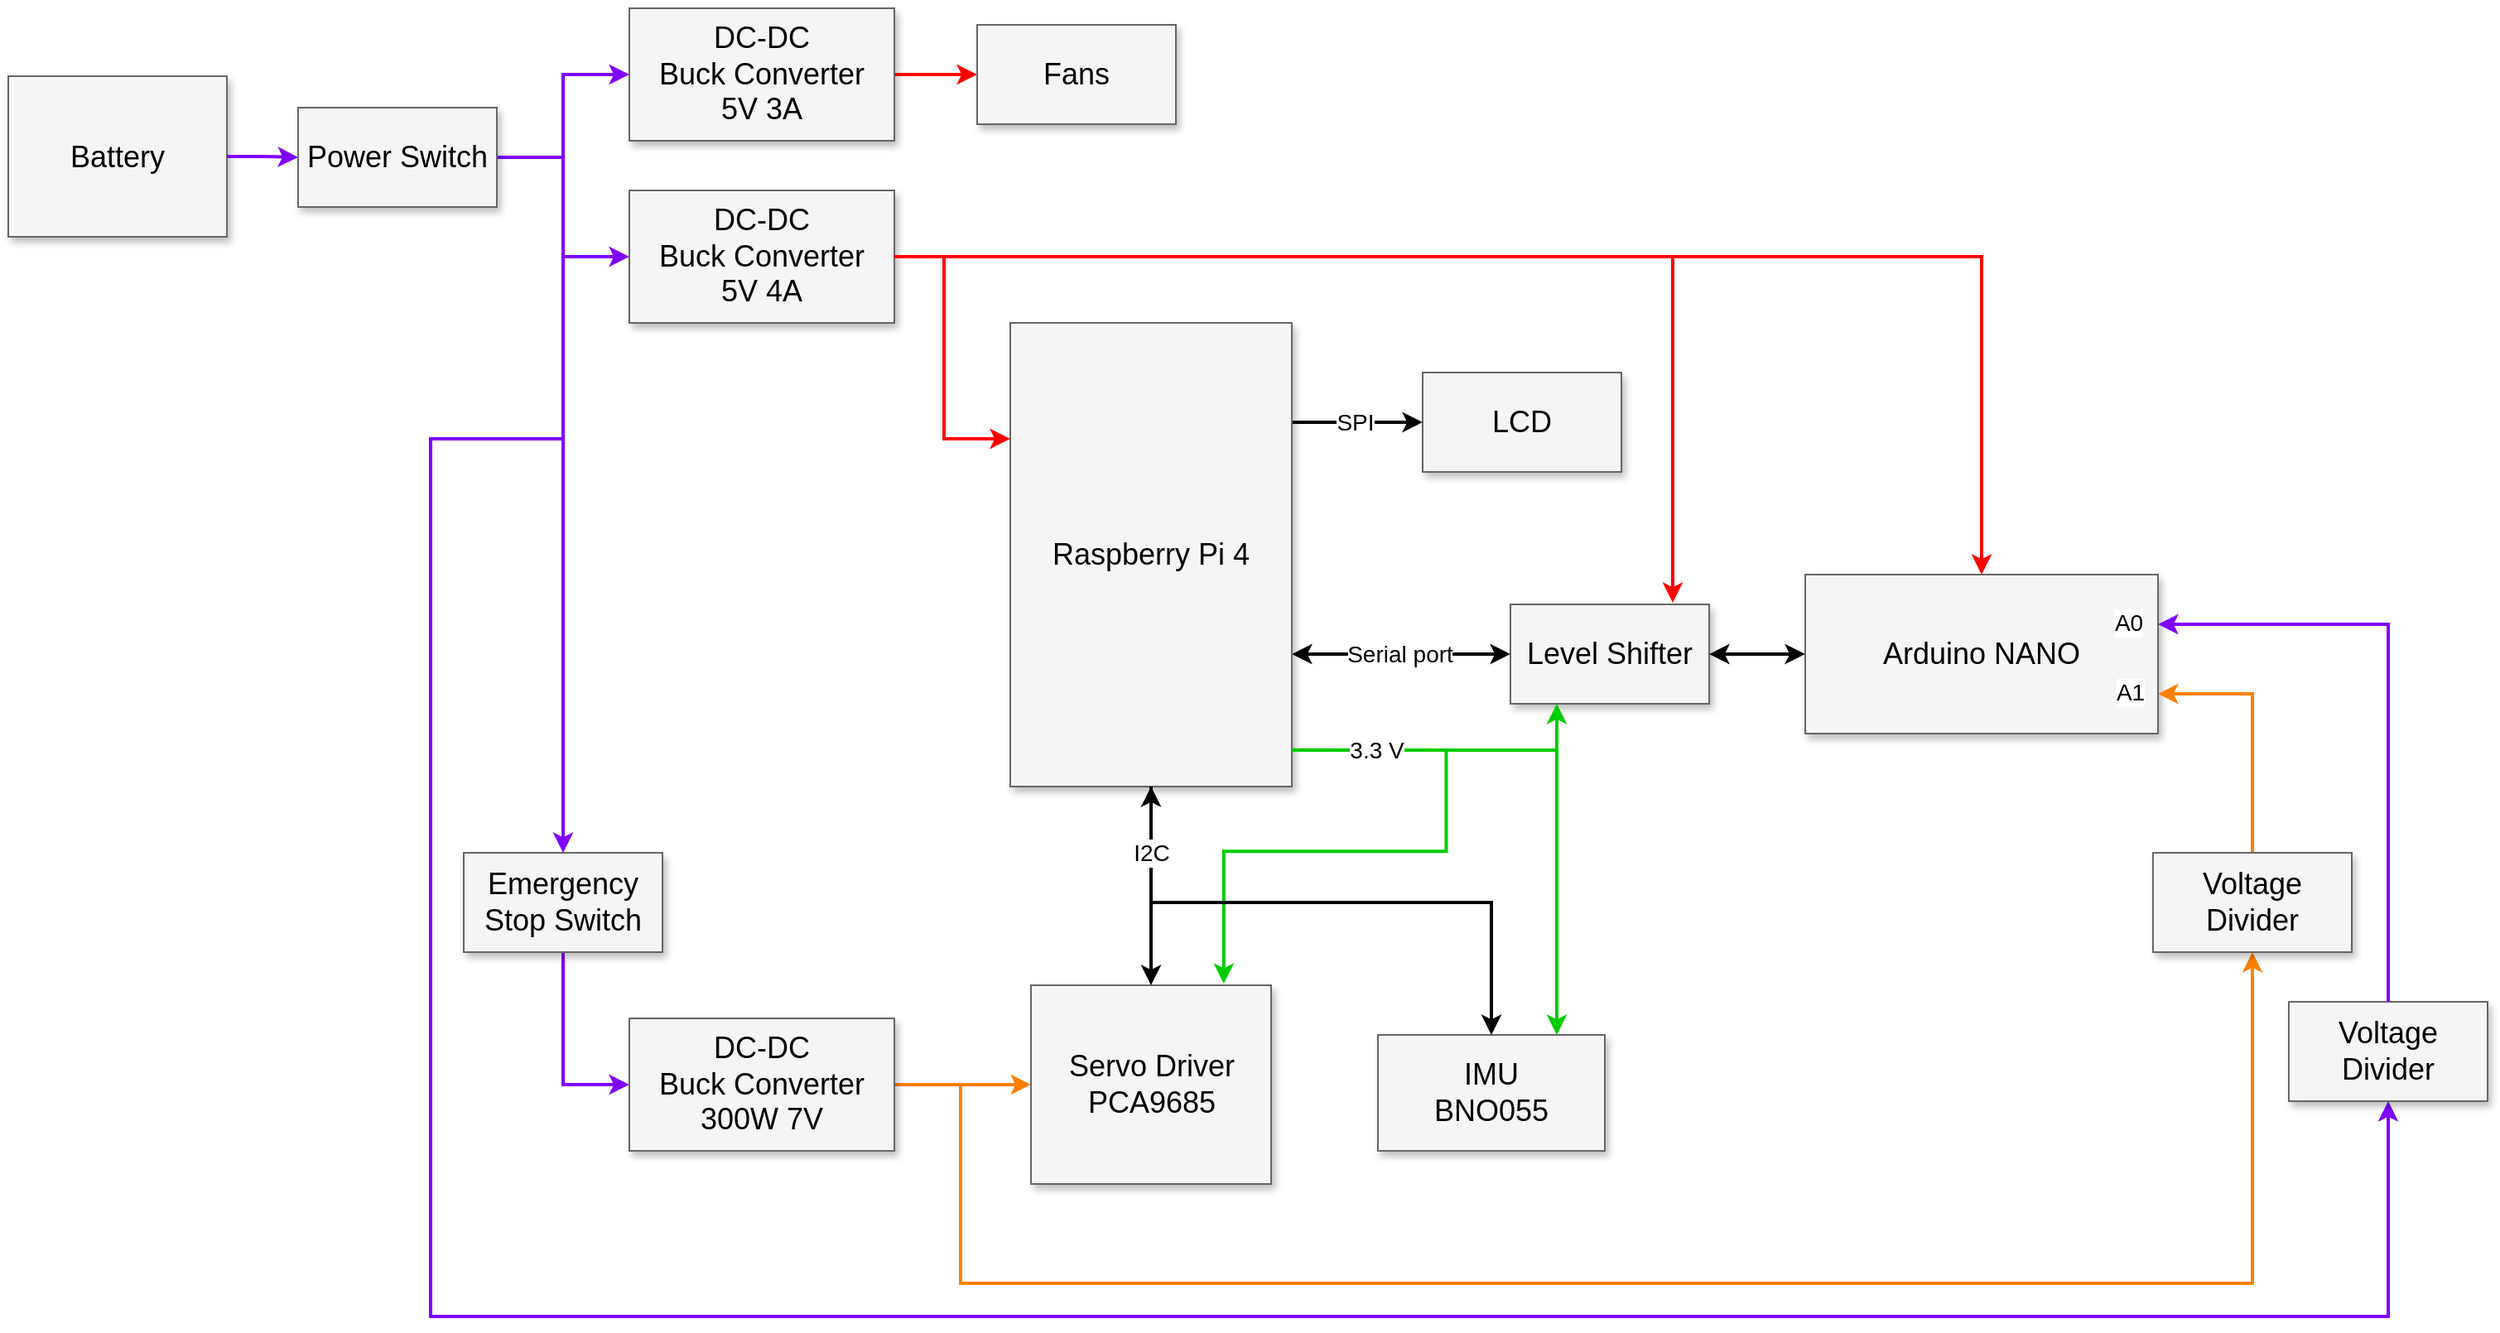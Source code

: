 <mxfile version="21.6.2" type="embed">
  <diagram name="Page-1" id="90a13364-a465-7bf4-72fc-28e22215d7a0">
    <mxGraphModel dx="1715" dy="1057" grid="1" gridSize="10" guides="1" tooltips="1" connect="1" arrows="1" fold="1" page="1" pageScale="1.5" pageWidth="1169" pageHeight="826" background="none" math="0" shadow="0">
      <root>
        <mxCell id="0" style=";html=1;" />
        <mxCell id="1" style=";html=1;" parent="0" />
        <mxCell id="3a17f1ce550125da-14" style="edgeStyle=elbowEdgeStyle;rounded=0;html=1;startArrow=none;startFill=0;jettySize=auto;orthogonalLoop=1;fontSize=18;elbow=vertical;strokeWidth=2;" parent="1" source="3a17f1ce550125da-2" target="3a17f1ce550125da-5" edge="1">
          <mxGeometry relative="1" as="geometry" />
        </mxCell>
        <mxCell id="2" value="&lt;font style=&quot;font-size: 14px;&quot;&gt;SPI&lt;/font&gt;" style="edgeLabel;html=1;align=center;verticalAlign=middle;resizable=0;points=[];" parent="3a17f1ce550125da-14" vertex="1" connectable="0">
          <mxGeometry x="-0.196" y="1" relative="1" as="geometry">
            <mxPoint x="6" y="1" as="offset" />
          </mxGeometry>
        </mxCell>
        <mxCell id="3a17f1ce550125da-15" style="edgeStyle=elbowEdgeStyle;rounded=0;html=1;startArrow=classic;startFill=1;jettySize=auto;orthogonalLoop=1;fontSize=18;elbow=vertical;endArrow=classic;endFill=1;entryX=0;entryY=0.5;entryDx=0;entryDy=0;strokeWidth=2;" parent="1" source="3a17f1ce550125da-2" target="7" edge="1">
          <mxGeometry relative="1" as="geometry" />
        </mxCell>
        <mxCell id="4" value="&lt;font style=&quot;font-size: 14px;&quot;&gt;Serial port&lt;/font&gt;" style="edgeLabel;html=1;align=center;verticalAlign=middle;resizable=0;points=[];" parent="3a17f1ce550125da-15" vertex="1" connectable="0">
          <mxGeometry x="-0.221" y="-1" relative="1" as="geometry">
            <mxPoint x="13" y="-1" as="offset" />
          </mxGeometry>
        </mxCell>
        <mxCell id="3a17f1ce550125da-2" value="Raspberry Pi 4" style="whiteSpace=wrap;html=1;shadow=1;fontSize=18;fillColor=#f5f5f5;strokeColor=#666666;" parent="1" vertex="1">
          <mxGeometry x="720" y="290" width="170" height="280" as="geometry" />
        </mxCell>
        <mxCell id="3a17f1ce550125da-5" value="LCD" style="whiteSpace=wrap;html=1;shadow=1;fontSize=18;fillColor=#f5f5f5;strokeColor=#666666;" parent="1" vertex="1">
          <mxGeometry x="969" y="320" width="120" height="60" as="geometry" />
        </mxCell>
        <mxCell id="3a17f1ce550125da-6" value="Arduino NANO" style="whiteSpace=wrap;html=1;shadow=1;fontSize=18;fillColor=#f5f5f5;strokeColor=#666666;" parent="1" vertex="1">
          <mxGeometry x="1200" y="442" width="213" height="96" as="geometry" />
        </mxCell>
        <mxCell id="3a17f1ce550125da-7" value="IMU&lt;br&gt;BNO055" style="whiteSpace=wrap;html=1;shadow=1;fontSize=18;fillColor=#f5f5f5;strokeColor=#666666;" parent="1" vertex="1">
          <mxGeometry x="942" y="720" width="137" height="70" as="geometry" />
        </mxCell>
        <mxCell id="3a17f1ce550125da-20" style="edgeStyle=elbowEdgeStyle;rounded=0;html=1;startArrow=none;startFill=0;jettySize=auto;orthogonalLoop=1;fontSize=18;elbow=vertical;strokeWidth=2;strokeColor=#FF0000;entryX=0;entryY=0.25;entryDx=0;entryDy=0;" parent="1" target="3a17f1ce550125da-2" edge="1">
          <mxGeometry relative="1" as="geometry">
            <Array as="points">
              <mxPoint x="700" y="360" />
            </Array>
            <mxPoint x="680" y="250" as="sourcePoint" />
            <mxPoint x="710" y="354" as="targetPoint" />
          </mxGeometry>
        </mxCell>
        <mxCell id="3a17f1ce550125da-8" value="DC-DC&lt;br style=&quot;border-color: var(--border-color);&quot;&gt;Buck Converter&lt;br&gt;5V 4A" style="whiteSpace=wrap;html=1;shadow=1;fontSize=18;fillColor=#f5f5f5;strokeColor=#666666;" parent="1" vertex="1">
          <mxGeometry x="490" y="210" width="160" height="80" as="geometry" />
        </mxCell>
        <mxCell id="3a17f1ce550125da-10" value="Servo Driver PCA9685" style="whiteSpace=wrap;html=1;shadow=1;fontSize=18;fillColor=#f5f5f5;strokeColor=#666666;" parent="1" vertex="1">
          <mxGeometry x="732.5" y="690" width="145" height="120" as="geometry" />
        </mxCell>
        <mxCell id="3a17f1ce550125da-18" style="edgeStyle=elbowEdgeStyle;rounded=0;html=1;startArrow=none;startFill=0;jettySize=auto;orthogonalLoop=1;fontSize=18;elbow=vertical;strokeColor=#FF8000;strokeWidth=2;" parent="1" source="3a17f1ce550125da-11" target="3a17f1ce550125da-10" edge="1">
          <mxGeometry relative="1" as="geometry" />
        </mxCell>
        <mxCell id="3a17f1ce550125da-11" value="DC-DC&lt;br&gt;Buck Converter&lt;br&gt;300W 7V" style="whiteSpace=wrap;html=1;shadow=1;fontSize=18;fillColor=#f5f5f5;strokeColor=#666666;" parent="1" vertex="1">
          <mxGeometry x="490" y="710" width="160" height="80" as="geometry" />
        </mxCell>
        <mxCell id="14" style="edgeStyle=orthogonalEdgeStyle;rounded=0;orthogonalLoop=1;jettySize=auto;html=1;exitX=1;exitY=0.5;exitDx=0;exitDy=0;entryX=0;entryY=0.5;entryDx=0;entryDy=0;strokeColor=#FF0000;strokeWidth=2;" parent="1" source="5" target="15" edge="1">
          <mxGeometry relative="1" as="geometry">
            <mxPoint x="707" y="130" as="targetPoint" />
          </mxGeometry>
        </mxCell>
        <mxCell id="5" value="DC-DC&lt;br style=&quot;border-color: var(--border-color);&quot;&gt;Buck Converter&lt;br&gt;5V 3A" style="whiteSpace=wrap;html=1;shadow=1;fontSize=18;fillColor=#f5f5f5;strokeColor=#666666;" parent="1" vertex="1">
          <mxGeometry x="490" y="100" width="160" height="80" as="geometry" />
        </mxCell>
        <mxCell id="7" value="Level Shifter" style="whiteSpace=wrap;html=1;shadow=1;fontSize=18;fillColor=#f5f5f5;strokeColor=#666666;" parent="1" vertex="1">
          <mxGeometry x="1022" y="460" width="120" height="60" as="geometry" />
        </mxCell>
        <mxCell id="8" style="edgeStyle=elbowEdgeStyle;rounded=0;html=1;startArrow=classic;startFill=1;jettySize=auto;orthogonalLoop=1;fontSize=18;elbow=horizontal;endArrow=classic;endFill=1;entryX=0;entryY=0.5;entryDx=0;entryDy=0;exitX=1;exitY=0.5;exitDx=0;exitDy=0;strokeWidth=2;" parent="1" source="7" target="3a17f1ce550125da-6" edge="1">
          <mxGeometry relative="1" as="geometry">
            <mxPoint x="1107" y="590" as="sourcePoint" />
            <mxPoint x="1227" y="590" as="targetPoint" />
          </mxGeometry>
        </mxCell>
        <mxCell id="10" style="edgeStyle=elbowEdgeStyle;rounded=0;html=1;startArrow=none;startFill=0;jettySize=auto;orthogonalLoop=1;fontSize=18;elbow=vertical;entryX=0.5;entryY=0;entryDx=0;entryDy=0;exitX=1;exitY=0.5;exitDx=0;exitDy=0;strokeColor=#FF0000;strokeWidth=2;" parent="1" source="3a17f1ce550125da-8" target="3a17f1ce550125da-6" edge="1">
          <mxGeometry relative="1" as="geometry">
            <Array as="points">
              <mxPoint x="980" y="250" />
            </Array>
            <mxPoint x="730" y="250" as="sourcePoint" />
            <mxPoint x="590" y="250" as="targetPoint" />
          </mxGeometry>
        </mxCell>
        <mxCell id="12" style="edgeStyle=elbowEdgeStyle;rounded=0;html=1;startArrow=none;startFill=0;jettySize=auto;orthogonalLoop=1;fontSize=18;elbow=vertical;strokeWidth=2;strokeColor=#00CC00;" parent="1" edge="1">
          <mxGeometry relative="1" as="geometry">
            <Array as="points">
              <mxPoint x="947" y="548" />
            </Array>
            <mxPoint x="890" y="548" as="sourcePoint" />
            <mxPoint x="1050" y="520" as="targetPoint" />
          </mxGeometry>
        </mxCell>
        <mxCell id="15" value="Fans" style="whiteSpace=wrap;html=1;shadow=1;fontSize=18;fillColor=#f5f5f5;strokeColor=#666666;" parent="1" vertex="1">
          <mxGeometry x="700" y="110" width="120" height="60" as="geometry" />
        </mxCell>
        <mxCell id="17" style="edgeStyle=elbowEdgeStyle;rounded=0;html=1;startArrow=none;startFill=0;jettySize=auto;orthogonalLoop=1;fontSize=18;elbow=vertical;exitX=1.001;exitY=0.921;exitDx=0;exitDy=0;exitPerimeter=0;strokeWidth=2;strokeColor=#00CC00;" parent="1" source="3a17f1ce550125da-2" edge="1">
          <mxGeometry relative="1" as="geometry">
            <Array as="points">
              <mxPoint x="983.96" y="548" />
            </Array>
            <mxPoint x="890" y="547.04" as="sourcePoint" />
            <mxPoint x="1050" y="720" as="targetPoint" />
          </mxGeometry>
        </mxCell>
        <mxCell id="22" value="&lt;font style=&quot;font-size: 14px;&quot;&gt;3.3 V&lt;/font&gt;" style="edgeLabel;html=1;align=center;verticalAlign=middle;resizable=0;points=[];" parent="17" vertex="1" connectable="0">
          <mxGeometry x="-0.85" relative="1" as="geometry">
            <mxPoint x="26" as="offset" />
          </mxGeometry>
        </mxCell>
        <mxCell id="20" style="edgeStyle=elbowEdgeStyle;rounded=0;html=1;startArrow=none;startFill=0;jettySize=auto;orthogonalLoop=1;fontSize=18;elbow=vertical;entryX=0.803;entryY=-0.008;entryDx=0;entryDy=0;entryPerimeter=0;strokeWidth=2;strokeColor=#00CC00;" parent="1" target="3a17f1ce550125da-10" edge="1">
          <mxGeometry relative="1" as="geometry">
            <Array as="points">
              <mxPoint x="923.24" y="609.16" />
            </Array>
            <mxPoint x="983.24" y="547.16" as="sourcePoint" />
            <mxPoint x="860" y="690.0" as="targetPoint" />
          </mxGeometry>
        </mxCell>
        <mxCell id="23" style="edgeStyle=elbowEdgeStyle;rounded=0;html=1;startArrow=none;startFill=0;jettySize=auto;orthogonalLoop=1;fontSize=18;elbow=vertical;exitX=1;exitY=0.5;exitDx=0;exitDy=0;endArrow=none;endFill=0;strokeColor=#FF0000;strokeWidth=2;" parent="1" source="3a17f1ce550125da-8" edge="1">
          <mxGeometry relative="1" as="geometry">
            <Array as="points">
              <mxPoint x="920" y="250" />
            </Array>
            <mxPoint x="670" y="270" as="sourcePoint" />
            <mxPoint x="1120" y="360" as="targetPoint" />
          </mxGeometry>
        </mxCell>
        <mxCell id="24" style="edgeStyle=elbowEdgeStyle;rounded=0;html=1;startArrow=none;startFill=0;jettySize=auto;orthogonalLoop=1;fontSize=18;elbow=vertical;strokeColor=#FF0000;strokeWidth=2;entryX=0.9;entryY=-0.017;entryDx=0;entryDy=0;entryPerimeter=0;" parent="1" edge="1">
          <mxGeometry relative="1" as="geometry">
            <Array as="points">
              <mxPoint x="1140" y="420" />
            </Array>
            <mxPoint x="1120" y="350" as="sourcePoint" />
            <mxPoint x="1120" y="458.98" as="targetPoint" />
          </mxGeometry>
        </mxCell>
        <mxCell id="27" style="edgeStyle=elbowEdgeStyle;rounded=0;html=1;startArrow=none;startFill=0;jettySize=auto;orthogonalLoop=1;fontSize=18;elbow=vertical;strokeColor=#FF8000;strokeWidth=2;entryX=1;entryY=0.75;entryDx=0;entryDy=0;exitX=0.5;exitY=0;exitDx=0;exitDy=0;" parent="1" source="44" target="3a17f1ce550125da-6" edge="1">
          <mxGeometry relative="1" as="geometry">
            <mxPoint x="1490" y="580" as="sourcePoint" />
            <mxPoint x="1633" y="442.33" as="targetPoint" />
            <Array as="points">
              <mxPoint x="1490" y="514" />
            </Array>
          </mxGeometry>
        </mxCell>
        <mxCell id="28" value="&lt;font style=&quot;font-size: 14px;&quot;&gt;A1&lt;/font&gt;" style="edgeLabel;html=1;align=center;verticalAlign=middle;resizable=0;points=[];" parent="27" vertex="1" connectable="0">
          <mxGeometry x="0.624" y="1" relative="1" as="geometry">
            <mxPoint x="-46" y="-2" as="offset" />
          </mxGeometry>
        </mxCell>
        <mxCell id="32" value="Battery" style="whiteSpace=wrap;html=1;shadow=1;fontSize=18;fillColor=#f5f5f5;strokeColor=#666666;" parent="1" vertex="1">
          <mxGeometry x="115" y="141" width="132" height="97" as="geometry" />
        </mxCell>
        <mxCell id="33" style="edgeStyle=orthogonalEdgeStyle;rounded=0;orthogonalLoop=1;jettySize=auto;html=1;exitX=1;exitY=0.5;exitDx=0;exitDy=0;entryX=0;entryY=0.5;entryDx=0;entryDy=0;strokeColor=#7F00FF;strokeWidth=2;" parent="1" source="47" target="5" edge="1">
          <mxGeometry relative="1" as="geometry">
            <mxPoint x="470" y="199.76" as="targetPoint" />
            <mxPoint x="420" y="199.76" as="sourcePoint" />
          </mxGeometry>
        </mxCell>
        <mxCell id="34" style="edgeStyle=orthogonalEdgeStyle;rounded=0;orthogonalLoop=1;jettySize=auto;html=1;exitX=1;exitY=0.5;exitDx=0;exitDy=0;entryX=0;entryY=0.5;entryDx=0;entryDy=0;strokeColor=#7F00FF;strokeWidth=2;" parent="1" source="47" target="3a17f1ce550125da-8" edge="1">
          <mxGeometry relative="1" as="geometry">
            <mxPoint x="500" y="150" as="targetPoint" />
            <mxPoint x="420" y="210" as="sourcePoint" />
          </mxGeometry>
        </mxCell>
        <mxCell id="35" style="edgeStyle=orthogonalEdgeStyle;rounded=0;orthogonalLoop=1;jettySize=auto;html=1;entryX=0;entryY=0.5;entryDx=0;entryDy=0;strokeColor=#7F00FF;strokeWidth=2;exitX=0.5;exitY=1;exitDx=0;exitDy=0;" parent="1" source="42" target="3a17f1ce550125da-11" edge="1">
          <mxGeometry relative="1" as="geometry">
            <mxPoint x="500" y="260" as="targetPoint" />
            <mxPoint x="420" y="490" as="sourcePoint" />
            <Array as="points">
              <mxPoint x="450" y="750" />
            </Array>
          </mxGeometry>
        </mxCell>
        <mxCell id="36" style="edgeStyle=orthogonalEdgeStyle;rounded=0;orthogonalLoop=1;jettySize=auto;html=1;strokeColor=#7F00FF;strokeWidth=2;entryX=0.5;entryY=1;entryDx=0;entryDy=0;" parent="1" target="45" edge="1">
          <mxGeometry relative="1" as="geometry">
            <mxPoint x="1510" y="640" as="targetPoint" />
            <mxPoint x="450" y="250" as="sourcePoint" />
            <Array as="points">
              <mxPoint x="450" y="360" />
              <mxPoint x="370" y="360" />
              <mxPoint x="370" y="890" />
              <mxPoint x="1552" y="890" />
            </Array>
          </mxGeometry>
        </mxCell>
        <mxCell id="42" value="Emergency Stop Switch" style="whiteSpace=wrap;html=1;shadow=1;fontSize=18;fillColor=#f5f5f5;strokeColor=#666666;" parent="1" vertex="1">
          <mxGeometry x="390" y="610" width="120" height="60" as="geometry" />
        </mxCell>
        <mxCell id="43" style="edgeStyle=orthogonalEdgeStyle;rounded=0;orthogonalLoop=1;jettySize=auto;html=1;exitX=1;exitY=0.5;exitDx=0;exitDy=0;entryX=0.5;entryY=0;entryDx=0;entryDy=0;strokeColor=#7F00FF;strokeWidth=2;" parent="1" source="47" target="42" edge="1">
          <mxGeometry relative="1" as="geometry">
            <mxPoint x="500" y="260" as="targetPoint" />
            <mxPoint x="420" y="210" as="sourcePoint" />
          </mxGeometry>
        </mxCell>
        <mxCell id="45" value="Voltage Divider" style="whiteSpace=wrap;html=1;shadow=1;fontSize=18;fillColor=#f5f5f5;strokeColor=#666666;" parent="1" vertex="1">
          <mxGeometry x="1492" y="700" width="120" height="60" as="geometry" />
        </mxCell>
        <mxCell id="46" value="" style="edgeStyle=elbowEdgeStyle;rounded=0;html=1;startArrow=none;startFill=0;jettySize=auto;orthogonalLoop=1;fontSize=18;elbow=vertical;strokeColor=#FF8000;strokeWidth=2;endArrow=classic;endFill=1;entryX=0.5;entryY=1;entryDx=0;entryDy=0;" parent="1" target="44" edge="1">
          <mxGeometry relative="1" as="geometry">
            <mxPoint x="690" y="750" as="sourcePoint" />
            <mxPoint x="1460" y="760" as="targetPoint" />
            <Array as="points">
              <mxPoint x="1070" y="870" />
            </Array>
          </mxGeometry>
        </mxCell>
        <mxCell id="44" value="Voltage Divider" style="whiteSpace=wrap;html=1;shadow=1;fontSize=18;fillColor=#f5f5f5;strokeColor=#666666;" parent="1" vertex="1">
          <mxGeometry x="1410" y="610" width="120" height="60" as="geometry" />
        </mxCell>
        <mxCell id="3a17f1ce550125da-16" style="edgeStyle=elbowEdgeStyle;rounded=0;html=1;startArrow=none;startFill=0;jettySize=auto;orthogonalLoop=1;fontSize=18;elbow=vertical;endArrow=classic;endFill=1;strokeWidth=2;" parent="1" source="3a17f1ce550125da-2" target="3a17f1ce550125da-7" edge="1">
          <mxGeometry relative="1" as="geometry">
            <Array as="points">
              <mxPoint x="900" y="640" />
            </Array>
          </mxGeometry>
        </mxCell>
        <mxCell id="3a17f1ce550125da-17" style="edgeStyle=elbowEdgeStyle;rounded=0;html=1;startArrow=classic;startFill=1;jettySize=auto;orthogonalLoop=1;fontSize=18;endArrow=classic;endFill=1;exitX=0.5;exitY=0;exitDx=0;exitDy=0;entryX=0.5;entryY=1;entryDx=0;entryDy=0;strokeWidth=2;" parent="1" source="3a17f1ce550125da-10" target="3a17f1ce550125da-2" edge="1">
          <mxGeometry relative="1" as="geometry">
            <Array as="points" />
            <mxPoint x="810" y="690" as="sourcePoint" />
            <mxPoint x="740" y="620" as="targetPoint" />
          </mxGeometry>
        </mxCell>
        <mxCell id="3" value="&lt;font style=&quot;font-size: 14px;&quot;&gt;I2C&lt;/font&gt;" style="edgeLabel;html=1;align=center;verticalAlign=middle;resizable=0;points=[];" parent="3a17f1ce550125da-17" vertex="1" connectable="0">
          <mxGeometry x="0.54" y="-3" relative="1" as="geometry">
            <mxPoint x="-3" y="12" as="offset" />
          </mxGeometry>
        </mxCell>
        <mxCell id="47" value="Power Switch" style="whiteSpace=wrap;html=1;shadow=1;fontSize=18;fillColor=#f5f5f5;strokeColor=#666666;" parent="1" vertex="1">
          <mxGeometry x="290" y="160" width="120" height="60" as="geometry" />
        </mxCell>
        <mxCell id="48" style="edgeStyle=orthogonalEdgeStyle;rounded=0;orthogonalLoop=1;jettySize=auto;html=1;exitX=1;exitY=0.5;exitDx=0;exitDy=0;entryX=0;entryY=0.5;entryDx=0;entryDy=0;strokeColor=#7F00FF;strokeWidth=2;" edge="1" parent="1" source="32" target="47">
          <mxGeometry relative="1" as="geometry">
            <mxPoint x="500" y="150" as="targetPoint" />
            <mxPoint x="420" y="200" as="sourcePoint" />
          </mxGeometry>
        </mxCell>
        <mxCell id="49" style="edgeStyle=elbowEdgeStyle;rounded=0;html=1;startArrow=none;startFill=0;jettySize=auto;orthogonalLoop=1;fontSize=18;elbow=vertical;strokeColor=#7F00FF;strokeWidth=2;entryX=1;entryY=0.312;entryDx=0;entryDy=0;exitX=0.5;exitY=0;exitDx=0;exitDy=0;entryPerimeter=0;" edge="1" parent="1" source="45" target="3a17f1ce550125da-6">
          <mxGeometry relative="1" as="geometry">
            <mxPoint x="1470" y="576" as="sourcePoint" />
            <mxPoint x="1413" y="480" as="targetPoint" />
            <Array as="points">
              <mxPoint x="1480" y="472" />
            </Array>
          </mxGeometry>
        </mxCell>
        <mxCell id="50" value="&lt;font style=&quot;font-size: 14px;&quot;&gt;A0&lt;/font&gt;" style="edgeLabel;html=1;align=center;verticalAlign=middle;resizable=0;points=[];" vertex="1" connectable="0" parent="49">
          <mxGeometry x="0.624" y="1" relative="1" as="geometry">
            <mxPoint x="-87" y="-2" as="offset" />
          </mxGeometry>
        </mxCell>
      </root>
    </mxGraphModel>
  </diagram>
</mxfile>
